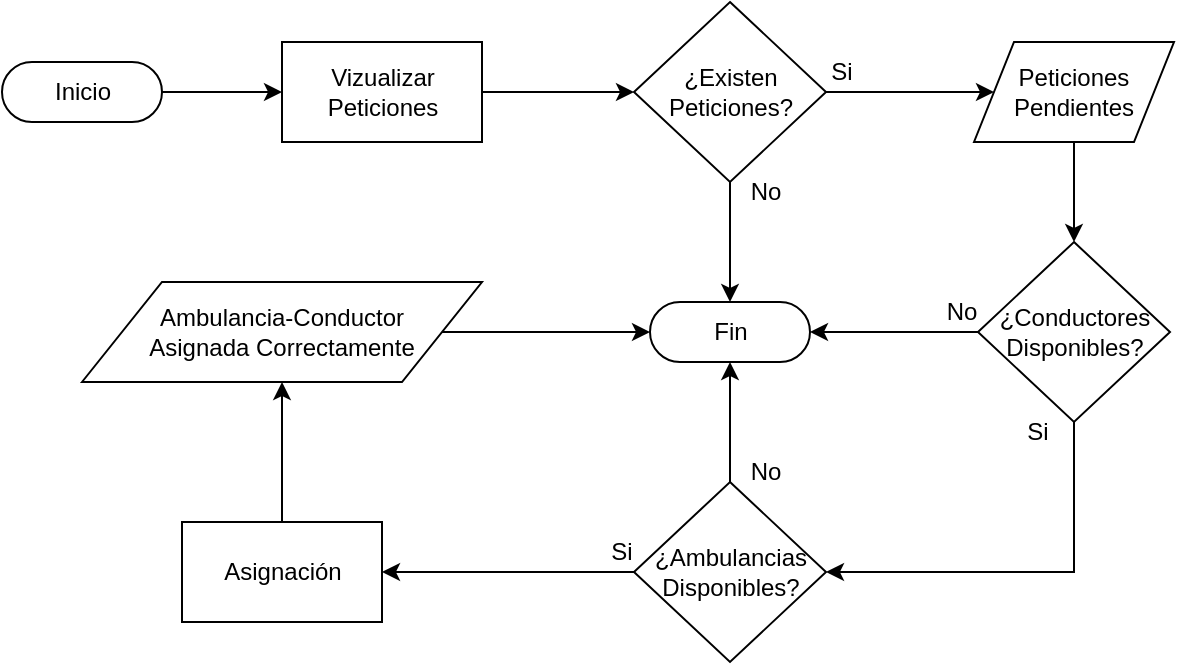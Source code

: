 <mxfile version="16.5.1" type="device"><diagram id="tygJcGSMurJL4acMwrgj" name="Página-1"><mxGraphModel dx="923" dy="461" grid="1" gridSize="10" guides="1" tooltips="1" connect="1" arrows="1" fold="1" page="1" pageScale="1" pageWidth="827" pageHeight="1169" math="0" shadow="0"><root><mxCell id="0"/><mxCell id="1" parent="0"/><mxCell id="LnsRuzxmMXszGh0OkRF2-15" style="edgeStyle=orthogonalEdgeStyle;rounded=0;orthogonalLoop=1;jettySize=auto;html=1;exitX=1;exitY=0.5;exitDx=0;exitDy=0;exitPerimeter=0;entryX=0;entryY=0.5;entryDx=0;entryDy=0;" edge="1" parent="1" source="LnsRuzxmMXszGh0OkRF2-1" target="LnsRuzxmMXszGh0OkRF2-8"><mxGeometry relative="1" as="geometry"/></mxCell><mxCell id="LnsRuzxmMXszGh0OkRF2-1" value="Inicio" style="html=1;dashed=0;whitespace=wrap;shape=mxgraph.dfd.start" vertex="1" parent="1"><mxGeometry x="90" y="50" width="80" height="30" as="geometry"/></mxCell><mxCell id="LnsRuzxmMXszGh0OkRF2-19" style="edgeStyle=orthogonalEdgeStyle;rounded=0;orthogonalLoop=1;jettySize=auto;html=1;exitX=0;exitY=0.5;exitDx=0;exitDy=0;entryX=1;entryY=0.5;entryDx=0;entryDy=0;entryPerimeter=0;" edge="1" parent="1" source="LnsRuzxmMXszGh0OkRF2-4" target="LnsRuzxmMXszGh0OkRF2-5"><mxGeometry relative="1" as="geometry"/></mxCell><mxCell id="LnsRuzxmMXszGh0OkRF2-23" style="edgeStyle=orthogonalEdgeStyle;rounded=0;orthogonalLoop=1;jettySize=auto;html=1;exitX=0.5;exitY=1;exitDx=0;exitDy=0;entryX=1;entryY=0.5;entryDx=0;entryDy=0;" edge="1" parent="1" source="LnsRuzxmMXszGh0OkRF2-4" target="LnsRuzxmMXszGh0OkRF2-7"><mxGeometry relative="1" as="geometry"/></mxCell><mxCell id="LnsRuzxmMXszGh0OkRF2-4" value="¿Conductores&lt;br&gt;Disponibles?" style="shape=rhombus;html=1;dashed=0;whitespace=wrap;perimeter=rhombusPerimeter;" vertex="1" parent="1"><mxGeometry x="578" y="140" width="96" height="90" as="geometry"/></mxCell><mxCell id="LnsRuzxmMXszGh0OkRF2-5" value="Fin" style="html=1;dashed=0;whitespace=wrap;shape=mxgraph.dfd.start" vertex="1" parent="1"><mxGeometry x="414" y="170" width="80" height="30" as="geometry"/></mxCell><mxCell id="LnsRuzxmMXszGh0OkRF2-21" style="edgeStyle=orthogonalEdgeStyle;rounded=0;orthogonalLoop=1;jettySize=auto;html=1;exitX=0.5;exitY=0;exitDx=0;exitDy=0;entryX=0.5;entryY=0.5;entryDx=0;entryDy=15;entryPerimeter=0;" edge="1" parent="1" source="LnsRuzxmMXszGh0OkRF2-7" target="LnsRuzxmMXszGh0OkRF2-5"><mxGeometry relative="1" as="geometry"/></mxCell><mxCell id="LnsRuzxmMXszGh0OkRF2-24" style="edgeStyle=orthogonalEdgeStyle;rounded=0;orthogonalLoop=1;jettySize=auto;html=1;exitX=0;exitY=0.5;exitDx=0;exitDy=0;entryX=1;entryY=0.5;entryDx=0;entryDy=0;" edge="1" parent="1" source="LnsRuzxmMXszGh0OkRF2-7" target="LnsRuzxmMXszGh0OkRF2-10"><mxGeometry relative="1" as="geometry"/></mxCell><mxCell id="LnsRuzxmMXszGh0OkRF2-7" value="¿Ambulancias&lt;br&gt;Disponibles?" style="shape=rhombus;html=1;dashed=0;whitespace=wrap;perimeter=rhombusPerimeter;" vertex="1" parent="1"><mxGeometry x="406" y="260" width="96" height="90" as="geometry"/></mxCell><mxCell id="LnsRuzxmMXszGh0OkRF2-16" style="edgeStyle=orthogonalEdgeStyle;rounded=0;orthogonalLoop=1;jettySize=auto;html=1;exitX=1;exitY=0.5;exitDx=0;exitDy=0;" edge="1" parent="1" source="LnsRuzxmMXszGh0OkRF2-8" target="LnsRuzxmMXszGh0OkRF2-13"><mxGeometry relative="1" as="geometry"/></mxCell><mxCell id="LnsRuzxmMXszGh0OkRF2-8" value="Vizualizar &lt;br&gt;Peticiones" style="html=1;dashed=0;whitespace=wrap;" vertex="1" parent="1"><mxGeometry x="230" y="40" width="100" height="50" as="geometry"/></mxCell><mxCell id="LnsRuzxmMXszGh0OkRF2-18" style="edgeStyle=orthogonalEdgeStyle;rounded=0;orthogonalLoop=1;jettySize=auto;html=1;exitX=0.5;exitY=1;exitDx=0;exitDy=0;entryX=0.5;entryY=0;entryDx=0;entryDy=0;" edge="1" parent="1" source="LnsRuzxmMXszGh0OkRF2-9" target="LnsRuzxmMXszGh0OkRF2-4"><mxGeometry relative="1" as="geometry"/></mxCell><mxCell id="LnsRuzxmMXszGh0OkRF2-9" value="Peticiones&lt;br&gt;Pendientes" style="shape=parallelogram;perimeter=parallelogramPerimeter;whiteSpace=wrap;html=1;dashed=0;" vertex="1" parent="1"><mxGeometry x="576" y="40" width="100" height="50" as="geometry"/></mxCell><mxCell id="LnsRuzxmMXszGh0OkRF2-25" style="edgeStyle=orthogonalEdgeStyle;rounded=0;orthogonalLoop=1;jettySize=auto;html=1;exitX=0.5;exitY=0;exitDx=0;exitDy=0;entryX=0.5;entryY=1;entryDx=0;entryDy=0;" edge="1" parent="1" source="LnsRuzxmMXszGh0OkRF2-10" target="LnsRuzxmMXszGh0OkRF2-11"><mxGeometry relative="1" as="geometry"/></mxCell><mxCell id="LnsRuzxmMXszGh0OkRF2-10" value="Asignación" style="html=1;dashed=0;whitespace=wrap;" vertex="1" parent="1"><mxGeometry x="180" y="280" width="100" height="50" as="geometry"/></mxCell><mxCell id="LnsRuzxmMXszGh0OkRF2-22" style="edgeStyle=orthogonalEdgeStyle;rounded=0;orthogonalLoop=1;jettySize=auto;html=1;exitX=1;exitY=0.5;exitDx=0;exitDy=0;entryX=0;entryY=0.5;entryDx=0;entryDy=0;entryPerimeter=0;" edge="1" parent="1" source="LnsRuzxmMXszGh0OkRF2-11" target="LnsRuzxmMXszGh0OkRF2-5"><mxGeometry relative="1" as="geometry"/></mxCell><mxCell id="LnsRuzxmMXszGh0OkRF2-11" value="Ambulancia-Conductor&lt;br&gt;Asignada Correctamente" style="shape=parallelogram;perimeter=parallelogramPerimeter;whiteSpace=wrap;html=1;dashed=0;" vertex="1" parent="1"><mxGeometry x="130" y="160" width="200" height="50" as="geometry"/></mxCell><mxCell id="LnsRuzxmMXszGh0OkRF2-17" style="edgeStyle=orthogonalEdgeStyle;rounded=0;orthogonalLoop=1;jettySize=auto;html=1;exitX=1;exitY=0.5;exitDx=0;exitDy=0;" edge="1" parent="1" source="LnsRuzxmMXszGh0OkRF2-13" target="LnsRuzxmMXszGh0OkRF2-9"><mxGeometry relative="1" as="geometry"/></mxCell><mxCell id="LnsRuzxmMXszGh0OkRF2-20" style="edgeStyle=orthogonalEdgeStyle;rounded=0;orthogonalLoop=1;jettySize=auto;html=1;exitX=0.5;exitY=1;exitDx=0;exitDy=0;entryX=0.5;entryY=0.5;entryDx=0;entryDy=-15;entryPerimeter=0;" edge="1" parent="1" source="LnsRuzxmMXszGh0OkRF2-13" target="LnsRuzxmMXszGh0OkRF2-5"><mxGeometry relative="1" as="geometry"/></mxCell><mxCell id="LnsRuzxmMXszGh0OkRF2-13" value="¿Existen &lt;br&gt;Peticiones?" style="shape=rhombus;html=1;dashed=0;whitespace=wrap;perimeter=rhombusPerimeter;" vertex="1" parent="1"><mxGeometry x="406" y="20" width="96" height="90" as="geometry"/></mxCell><mxCell id="LnsRuzxmMXszGh0OkRF2-26" value="Si" style="text;html=1;strokeColor=none;fillColor=none;align=center;verticalAlign=middle;whiteSpace=wrap;rounded=0;" vertex="1" parent="1"><mxGeometry x="480" y="40" width="60" height="30" as="geometry"/></mxCell><mxCell id="LnsRuzxmMXszGh0OkRF2-27" value="Si" style="text;html=1;strokeColor=none;fillColor=none;align=center;verticalAlign=middle;whiteSpace=wrap;rounded=0;" vertex="1" parent="1"><mxGeometry x="578" y="220" width="60" height="30" as="geometry"/></mxCell><mxCell id="LnsRuzxmMXszGh0OkRF2-28" value="Si" style="text;html=1;strokeColor=none;fillColor=none;align=center;verticalAlign=middle;whiteSpace=wrap;rounded=0;" vertex="1" parent="1"><mxGeometry x="370" y="280" width="60" height="30" as="geometry"/></mxCell><mxCell id="LnsRuzxmMXszGh0OkRF2-29" value="No" style="text;html=1;strokeColor=none;fillColor=none;align=center;verticalAlign=middle;whiteSpace=wrap;rounded=0;" vertex="1" parent="1"><mxGeometry x="442" y="100" width="60" height="30" as="geometry"/></mxCell><mxCell id="LnsRuzxmMXszGh0OkRF2-30" value="No" style="text;html=1;strokeColor=none;fillColor=none;align=center;verticalAlign=middle;whiteSpace=wrap;rounded=0;" vertex="1" parent="1"><mxGeometry x="540" y="160" width="60" height="30" as="geometry"/></mxCell><mxCell id="LnsRuzxmMXszGh0OkRF2-31" value="No" style="text;html=1;strokeColor=none;fillColor=none;align=center;verticalAlign=middle;whiteSpace=wrap;rounded=0;" vertex="1" parent="1"><mxGeometry x="442" y="240" width="60" height="30" as="geometry"/></mxCell></root></mxGraphModel></diagram></mxfile>